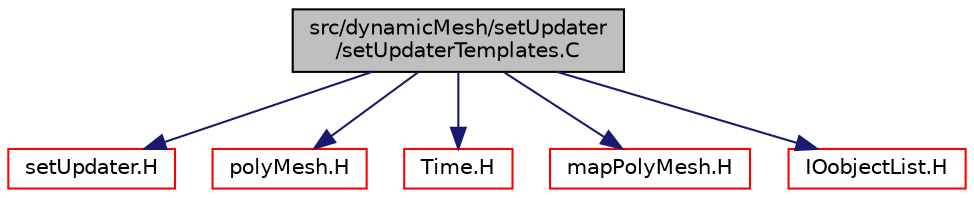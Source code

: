 digraph "src/dynamicMesh/setUpdater/setUpdaterTemplates.C"
{
  bgcolor="transparent";
  edge [fontname="Helvetica",fontsize="10",labelfontname="Helvetica",labelfontsize="10"];
  node [fontname="Helvetica",fontsize="10",shape=record];
  Node0 [label="src/dynamicMesh/setUpdater\l/setUpdaterTemplates.C",height=0.2,width=0.4,color="black", fillcolor="grey75", style="filled", fontcolor="black"];
  Node0 -> Node1 [color="midnightblue",fontsize="10",style="solid",fontname="Helvetica"];
  Node1 [label="setUpdater.H",height=0.2,width=0.4,color="red",URL="$a00872.html"];
  Node0 -> Node166 [color="midnightblue",fontsize="10",style="solid",fontname="Helvetica"];
  Node166 [label="polyMesh.H",height=0.2,width=0.4,color="red",URL="$a12398.html"];
  Node0 -> Node238 [color="midnightblue",fontsize="10",style="solid",fontname="Helvetica"];
  Node238 [label="Time.H",height=0.2,width=0.4,color="red",URL="$a10025.html"];
  Node0 -> Node276 [color="midnightblue",fontsize="10",style="solid",fontname="Helvetica"];
  Node276 [label="mapPolyMesh.H",height=0.2,width=0.4,color="red",URL="$a12365.html"];
  Node0 -> Node279 [color="midnightblue",fontsize="10",style="solid",fontname="Helvetica"];
  Node279 [label="IOobjectList.H",height=0.2,width=0.4,color="red",URL="$a09731.html"];
}
